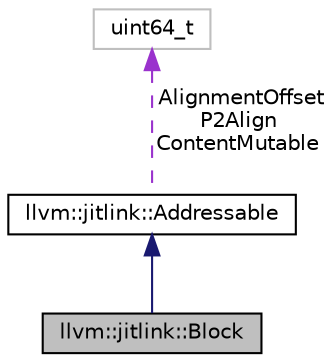 digraph "llvm::jitlink::Block"
{
 // LATEX_PDF_SIZE
  bgcolor="transparent";
  edge [fontname="Helvetica",fontsize="10",labelfontname="Helvetica",labelfontsize="10"];
  node [fontname="Helvetica",fontsize="10",shape=record];
  Node1 [label="llvm::jitlink::Block",height=0.2,width=0.4,color="black", fillcolor="grey75", style="filled", fontcolor="black",tooltip="An Addressable with content and edges."];
  Node2 -> Node1 [dir="back",color="midnightblue",fontsize="10",style="solid",fontname="Helvetica"];
  Node2 [label="llvm::jitlink::Addressable",height=0.2,width=0.4,color="black",URL="$classllvm_1_1jitlink_1_1Addressable.html",tooltip="Base class for Addressable entities (externals, absolutes, blocks)."];
  Node3 -> Node2 [dir="back",color="darkorchid3",fontsize="10",style="dashed",label=" AlignmentOffset\nP2Align\nContentMutable" ,fontname="Helvetica"];
  Node3 [label="uint64_t",height=0.2,width=0.4,color="grey75",tooltip=" "];
}
